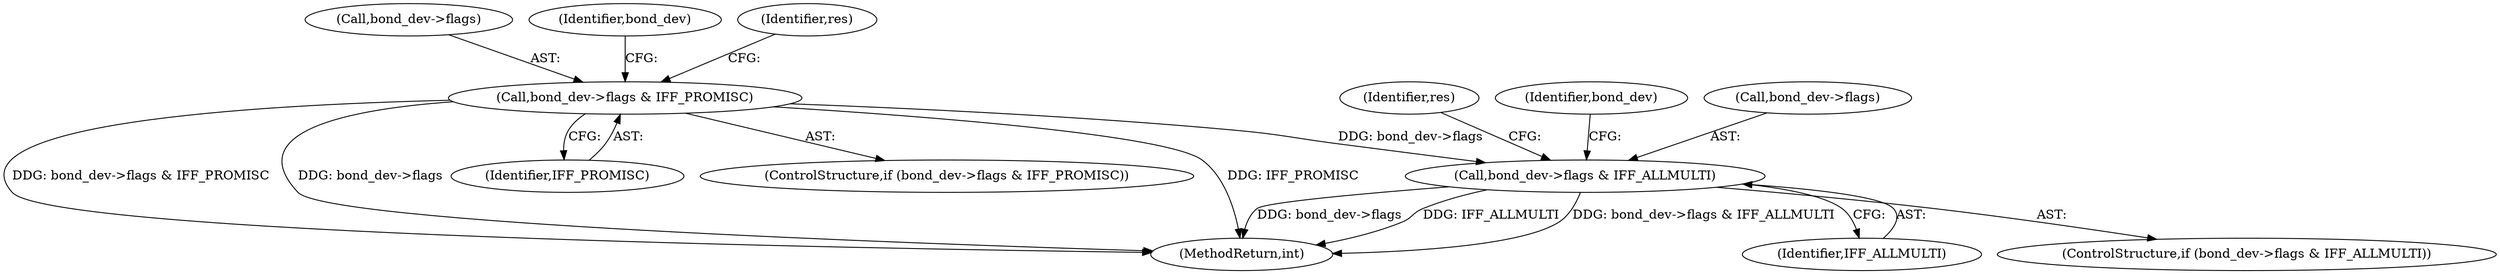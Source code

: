 digraph "0_linux_550fd08c2cebad61c548def135f67aba284c6162_0@pointer" {
"1000601" [label="(Call,bond_dev->flags & IFF_ALLMULTI)"];
"1000586" [label="(Call,bond_dev->flags & IFF_PROMISC)"];
"1000585" [label="(ControlStructure,if (bond_dev->flags & IFF_PROMISC))"];
"1000587" [label="(Call,bond_dev->flags)"];
"1000608" [label="(Identifier,res)"];
"1000586" [label="(Call,bond_dev->flags & IFF_PROMISC)"];
"1000616" [label="(Identifier,bond_dev)"];
"1000603" [label="(Identifier,bond_dev)"];
"1000593" [label="(Identifier,res)"];
"1000605" [label="(Identifier,IFF_ALLMULTI)"];
"1000601" [label="(Call,bond_dev->flags & IFF_ALLMULTI)"];
"1000602" [label="(Call,bond_dev->flags)"];
"1000600" [label="(ControlStructure,if (bond_dev->flags & IFF_ALLMULTI))"];
"1001091" [label="(MethodReturn,int)"];
"1000590" [label="(Identifier,IFF_PROMISC)"];
"1000601" -> "1000600"  [label="AST: "];
"1000601" -> "1000605"  [label="CFG: "];
"1000602" -> "1000601"  [label="AST: "];
"1000605" -> "1000601"  [label="AST: "];
"1000608" -> "1000601"  [label="CFG: "];
"1000616" -> "1000601"  [label="CFG: "];
"1000601" -> "1001091"  [label="DDG: bond_dev->flags"];
"1000601" -> "1001091"  [label="DDG: IFF_ALLMULTI"];
"1000601" -> "1001091"  [label="DDG: bond_dev->flags & IFF_ALLMULTI"];
"1000586" -> "1000601"  [label="DDG: bond_dev->flags"];
"1000586" -> "1000585"  [label="AST: "];
"1000586" -> "1000590"  [label="CFG: "];
"1000587" -> "1000586"  [label="AST: "];
"1000590" -> "1000586"  [label="AST: "];
"1000593" -> "1000586"  [label="CFG: "];
"1000603" -> "1000586"  [label="CFG: "];
"1000586" -> "1001091"  [label="DDG: IFF_PROMISC"];
"1000586" -> "1001091"  [label="DDG: bond_dev->flags & IFF_PROMISC"];
"1000586" -> "1001091"  [label="DDG: bond_dev->flags"];
}
